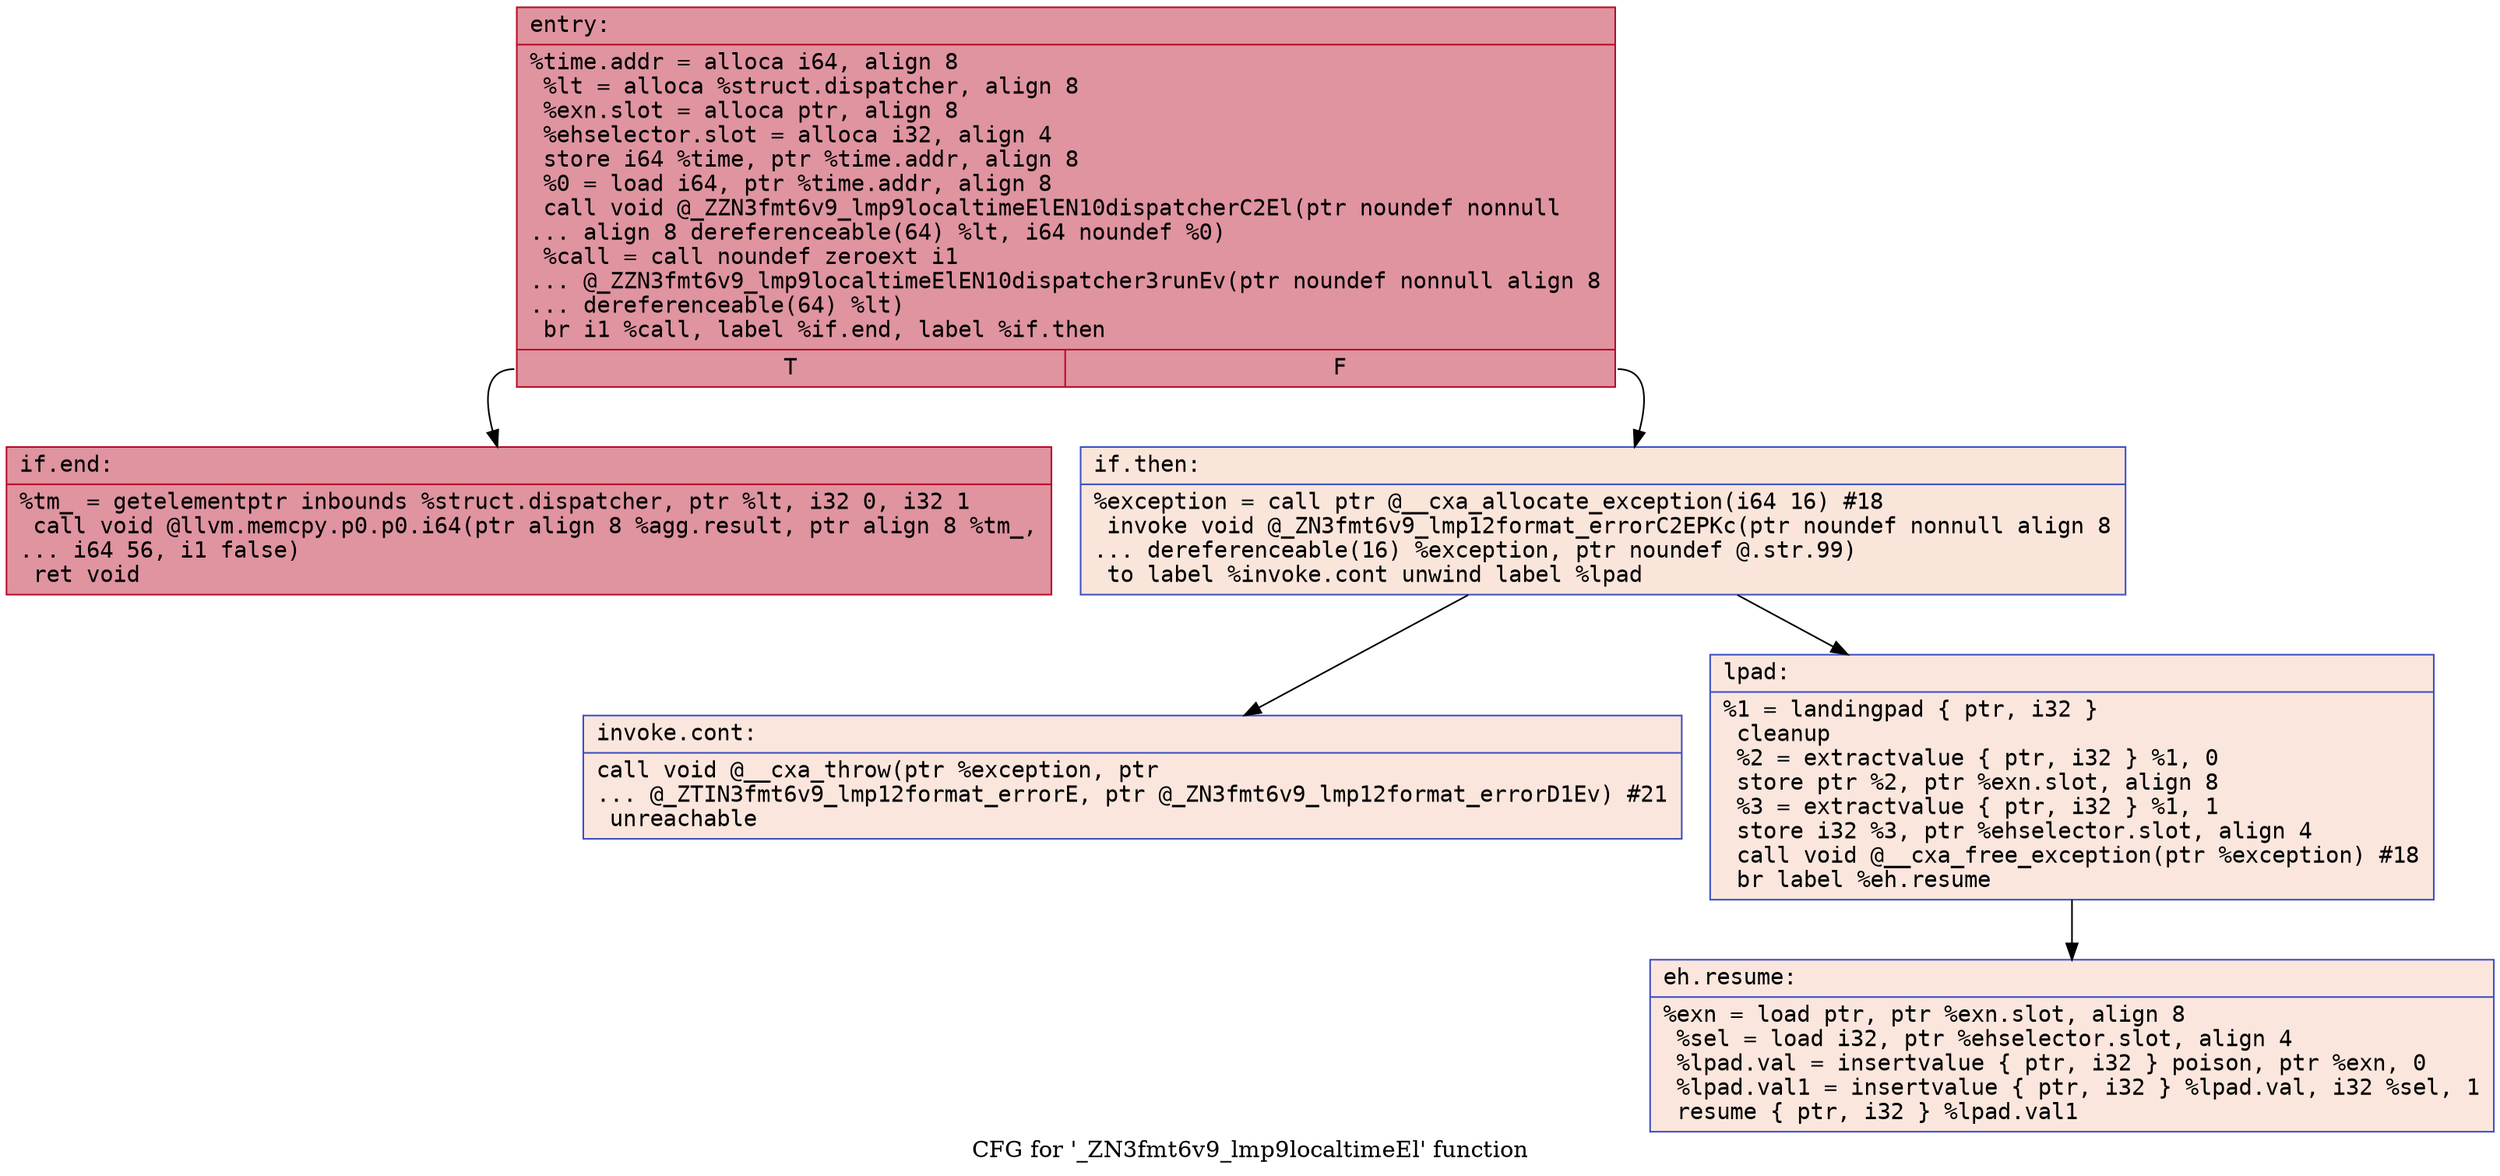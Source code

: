 digraph "CFG for '_ZN3fmt6v9_lmp9localtimeEl' function" {
	label="CFG for '_ZN3fmt6v9_lmp9localtimeEl' function";

	Node0x558416760e60 [shape=record,color="#b70d28ff", style=filled, fillcolor="#b70d2870" fontname="Courier",label="{entry:\l|  %time.addr = alloca i64, align 8\l  %lt = alloca %struct.dispatcher, align 8\l  %exn.slot = alloca ptr, align 8\l  %ehselector.slot = alloca i32, align 4\l  store i64 %time, ptr %time.addr, align 8\l  %0 = load i64, ptr %time.addr, align 8\l  call void @_ZZN3fmt6v9_lmp9localtimeElEN10dispatcherC2El(ptr noundef nonnull\l... align 8 dereferenceable(64) %lt, i64 noundef %0)\l  %call = call noundef zeroext i1\l... @_ZZN3fmt6v9_lmp9localtimeElEN10dispatcher3runEv(ptr noundef nonnull align 8\l... dereferenceable(64) %lt)\l  br i1 %call, label %if.end, label %if.then\l|{<s0>T|<s1>F}}"];
	Node0x558416760e60:s0 -> Node0x558416761500[tooltip="entry -> if.end\nProbability 100.00%" ];
	Node0x558416760e60:s1 -> Node0x558416761550[tooltip="entry -> if.then\nProbability 0.00%" ];
	Node0x558416761550 [shape=record,color="#3d50c3ff", style=filled, fillcolor="#f4c5ad70" fontname="Courier",label="{if.then:\l|  %exception = call ptr @__cxa_allocate_exception(i64 16) #18\l  invoke void @_ZN3fmt6v9_lmp12format_errorC2EPKc(ptr noundef nonnull align 8\l... dereferenceable(16) %exception, ptr noundef @.str.99)\l          to label %invoke.cont unwind label %lpad\l}"];
	Node0x558416761550 -> Node0x5584167618b0[tooltip="if.then -> invoke.cont\nProbability 50.00%" ];
	Node0x558416761550 -> Node0x558416761990[tooltip="if.then -> lpad\nProbability 50.00%" ];
	Node0x5584167618b0 [shape=record,color="#3d50c3ff", style=filled, fillcolor="#f3c7b170" fontname="Courier",label="{invoke.cont:\l|  call void @__cxa_throw(ptr %exception, ptr\l... @_ZTIN3fmt6v9_lmp12format_errorE, ptr @_ZN3fmt6v9_lmp12format_errorD1Ev) #21\l  unreachable\l}"];
	Node0x558416761990 [shape=record,color="#3d50c3ff", style=filled, fillcolor="#f3c7b170" fontname="Courier",label="{lpad:\l|  %1 = landingpad \{ ptr, i32 \}\l          cleanup\l  %2 = extractvalue \{ ptr, i32 \} %1, 0\l  store ptr %2, ptr %exn.slot, align 8\l  %3 = extractvalue \{ ptr, i32 \} %1, 1\l  store i32 %3, ptr %ehselector.slot, align 4\l  call void @__cxa_free_exception(ptr %exception) #18\l  br label %eh.resume\l}"];
	Node0x558416761990 -> Node0x558416762540[tooltip="lpad -> eh.resume\nProbability 100.00%" ];
	Node0x558416761500 [shape=record,color="#b70d28ff", style=filled, fillcolor="#b70d2870" fontname="Courier",label="{if.end:\l|  %tm_ = getelementptr inbounds %struct.dispatcher, ptr %lt, i32 0, i32 1\l  call void @llvm.memcpy.p0.p0.i64(ptr align 8 %agg.result, ptr align 8 %tm_,\l... i64 56, i1 false)\l  ret void\l}"];
	Node0x558416762540 [shape=record,color="#3d50c3ff", style=filled, fillcolor="#f3c7b170" fontname="Courier",label="{eh.resume:\l|  %exn = load ptr, ptr %exn.slot, align 8\l  %sel = load i32, ptr %ehselector.slot, align 4\l  %lpad.val = insertvalue \{ ptr, i32 \} poison, ptr %exn, 0\l  %lpad.val1 = insertvalue \{ ptr, i32 \} %lpad.val, i32 %sel, 1\l  resume \{ ptr, i32 \} %lpad.val1\l}"];
}
